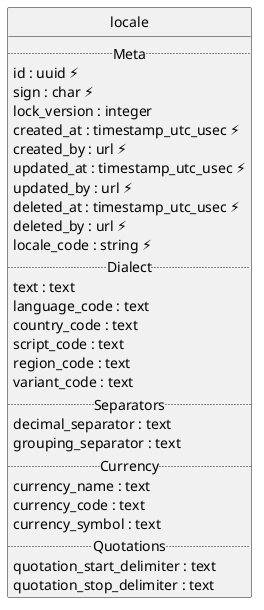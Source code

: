 @startuml uml
skinparam monochrome true
skinparam linetype ortho
hide circle

entity locale {
  .. Meta ..
  id : uuid ⚡
  sign : char ⚡
  lock_version : integer
  created_at : timestamp_utc_usec ⚡
  created_by : url ⚡
  updated_at : timestamp_utc_usec ⚡
  updated_by : url ⚡
  deleted_at : timestamp_utc_usec ⚡
  deleted_by : url ⚡
  locale_code : string ⚡
  .. Dialect ..
  text : text
  language_code : text
  country_code : text
  script_code : text
  region_code : text
  variant_code : text
  .. Separators ..
  decimal_separator : text
  grouping_separator : text
  .. Currency ..
  currency_name : text
  currency_code : text
  currency_symbol : text
  .. Quotations ..
  quotation_start_delimiter : text
  quotation_stop_delimiter : text
}

@enduml
